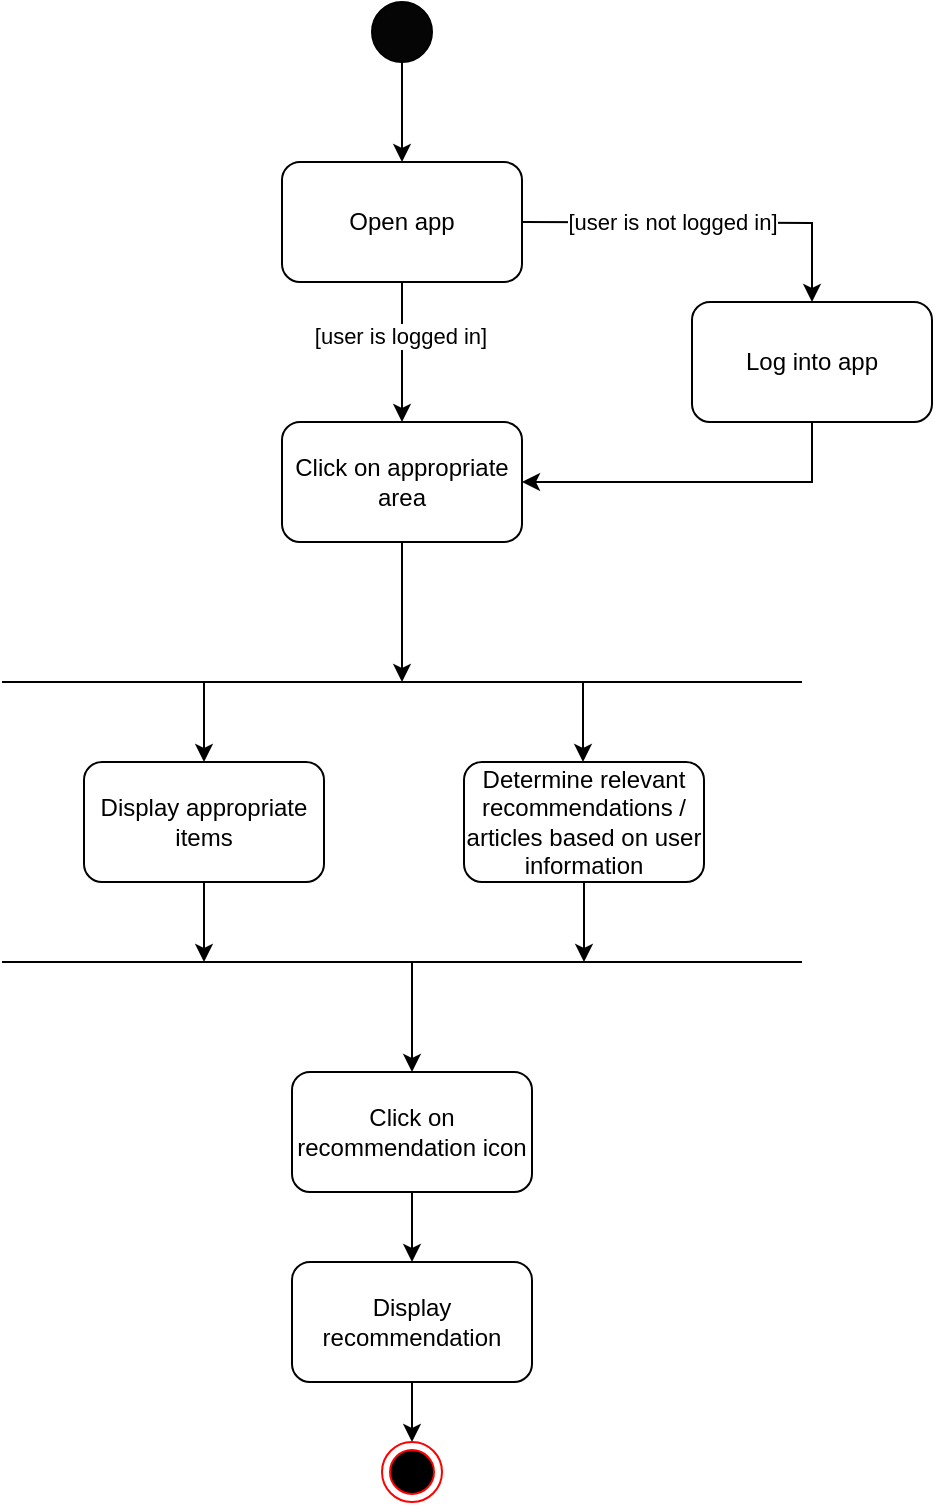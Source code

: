 <mxfile version="20.4.0" type="github">
  <diagram id="nPuME2crnnW3aW1Ezi_L" name="Page-1">
    <mxGraphModel dx="1673" dy="887" grid="0" gridSize="10" guides="1" tooltips="1" connect="1" arrows="1" fold="1" page="1" pageScale="1" pageWidth="827" pageHeight="1169" math="0" shadow="0">
      <root>
        <mxCell id="0" />
        <mxCell id="1" parent="0" />
        <mxCell id="KCT2T_2WVP6uUBoKl98X-1" value="" style="edgeStyle=orthogonalEdgeStyle;rounded=0;orthogonalLoop=1;jettySize=auto;html=1;" parent="1" source="KCT2T_2WVP6uUBoKl98X-2" target="KCT2T_2WVP6uUBoKl98X-5" edge="1">
          <mxGeometry relative="1" as="geometry" />
        </mxCell>
        <mxCell id="KCT2T_2WVP6uUBoKl98X-2" value="" style="ellipse;whiteSpace=wrap;html=1;direction=east;fillColor=#050505;" parent="1" vertex="1">
          <mxGeometry x="394" y="20" width="30" height="30" as="geometry" />
        </mxCell>
        <mxCell id="KCT2T_2WVP6uUBoKl98X-3" value="" style="edgeStyle=orthogonalEdgeStyle;rounded=0;orthogonalLoop=1;jettySize=auto;html=1;" parent="1" source="KCT2T_2WVP6uUBoKl98X-5" target="KCT2T_2WVP6uUBoKl98X-11" edge="1">
          <mxGeometry relative="1" as="geometry" />
        </mxCell>
        <mxCell id="KCT2T_2WVP6uUBoKl98X-4" value="[user is logged in]" style="edgeLabel;html=1;align=center;verticalAlign=middle;resizable=0;points=[];" parent="KCT2T_2WVP6uUBoKl98X-3" vertex="1" connectable="0">
          <mxGeometry x="-0.25" y="-1" relative="1" as="geometry">
            <mxPoint as="offset" />
          </mxGeometry>
        </mxCell>
        <mxCell id="KCT2T_2WVP6uUBoKl98X-5" value="Open app" style="rounded=1;whiteSpace=wrap;html=1;fillColor=#FFFFFF;" parent="1" vertex="1">
          <mxGeometry x="349" y="100" width="120" height="60" as="geometry" />
        </mxCell>
        <mxCell id="KCT2T_2WVP6uUBoKl98X-6" style="edgeStyle=orthogonalEdgeStyle;rounded=0;orthogonalLoop=1;jettySize=auto;html=1;entryX=0.5;entryY=0;entryDx=0;entryDy=0;" parent="1" source="KCT2T_2WVP6uUBoKl98X-11" edge="1">
          <mxGeometry relative="1" as="geometry">
            <mxPoint x="409" y="360" as="targetPoint" />
          </mxGeometry>
        </mxCell>
        <mxCell id="KCT2T_2WVP6uUBoKl98X-11" value="Click on appropriate area" style="rounded=1;whiteSpace=wrap;html=1;fillColor=#FFFFFF;" parent="1" vertex="1">
          <mxGeometry x="349" y="230" width="120" height="60" as="geometry" />
        </mxCell>
        <mxCell id="KCT2T_2WVP6uUBoKl98X-60" style="edgeStyle=orthogonalEdgeStyle;rounded=0;orthogonalLoop=1;jettySize=auto;html=1;" parent="1" source="KCT2T_2WVP6uUBoKl98X-13" edge="1">
          <mxGeometry relative="1" as="geometry">
            <mxPoint x="310" y="500" as="targetPoint" />
          </mxGeometry>
        </mxCell>
        <mxCell id="KCT2T_2WVP6uUBoKl98X-13" value="Display appropriate items" style="rounded=1;whiteSpace=wrap;html=1;fillColor=#FFFFFF;" parent="1" vertex="1">
          <mxGeometry x="250" y="400" width="120" height="60" as="geometry" />
        </mxCell>
        <mxCell id="KCT2T_2WVP6uUBoKl98X-54" value="" style="edgeStyle=orthogonalEdgeStyle;rounded=0;orthogonalLoop=1;jettySize=auto;html=1;" parent="1" source="KCT2T_2WVP6uUBoKl98X-51" target="KCT2T_2WVP6uUBoKl98X-53" edge="1">
          <mxGeometry relative="1" as="geometry" />
        </mxCell>
        <mxCell id="KCT2T_2WVP6uUBoKl98X-51" value="Click on recommendation icon" style="rounded=1;whiteSpace=wrap;html=1;fillColor=#FFFFFF;" parent="1" vertex="1">
          <mxGeometry x="354" y="555" width="120" height="60" as="geometry" />
        </mxCell>
        <mxCell id="KCT2T_2WVP6uUBoKl98X-64" style="edgeStyle=orthogonalEdgeStyle;rounded=0;orthogonalLoop=1;jettySize=auto;html=1;entryX=0.5;entryY=0;entryDx=0;entryDy=0;" parent="1" source="KCT2T_2WVP6uUBoKl98X-53" edge="1">
          <mxGeometry relative="1" as="geometry">
            <mxPoint x="414" y="740" as="targetPoint" />
          </mxGeometry>
        </mxCell>
        <mxCell id="KCT2T_2WVP6uUBoKl98X-53" value="Display recommendation" style="rounded=1;whiteSpace=wrap;html=1;fillColor=#FFFFFF;" parent="1" vertex="1">
          <mxGeometry x="354" y="650" width="120" height="60" as="geometry" />
        </mxCell>
        <mxCell id="KCT2T_2WVP6uUBoKl98X-55" value="" style="endArrow=none;html=1;rounded=0;" parent="1" edge="1">
          <mxGeometry width="50" height="50" relative="1" as="geometry">
            <mxPoint x="209" y="360" as="sourcePoint" />
            <mxPoint x="609" y="360" as="targetPoint" />
          </mxGeometry>
        </mxCell>
        <mxCell id="KCT2T_2WVP6uUBoKl98X-56" value="" style="endArrow=none;html=1;rounded=0;" parent="1" edge="1">
          <mxGeometry width="50" height="50" relative="1" as="geometry">
            <mxPoint x="209" y="500" as="sourcePoint" />
            <mxPoint x="609" y="500" as="targetPoint" />
          </mxGeometry>
        </mxCell>
        <mxCell id="KCT2T_2WVP6uUBoKl98X-61" style="edgeStyle=orthogonalEdgeStyle;rounded=0;orthogonalLoop=1;jettySize=auto;html=1;" parent="1" source="KCT2T_2WVP6uUBoKl98X-57" edge="1">
          <mxGeometry relative="1" as="geometry">
            <mxPoint x="500" y="500" as="targetPoint" />
          </mxGeometry>
        </mxCell>
        <mxCell id="KCT2T_2WVP6uUBoKl98X-57" value="Determine relevant recommendations / articles based on user information" style="rounded=1;whiteSpace=wrap;html=1;fillColor=#FFFFFF;" parent="1" vertex="1">
          <mxGeometry x="440" y="400" width="120" height="60" as="geometry" />
        </mxCell>
        <mxCell id="KCT2T_2WVP6uUBoKl98X-58" value="" style="endArrow=classic;html=1;rounded=0;entryX=0.5;entryY=0;entryDx=0;entryDy=0;" parent="1" target="KCT2T_2WVP6uUBoKl98X-13" edge="1">
          <mxGeometry width="50" height="50" relative="1" as="geometry">
            <mxPoint x="310" y="360" as="sourcePoint" />
            <mxPoint x="440" y="440" as="targetPoint" />
          </mxGeometry>
        </mxCell>
        <mxCell id="KCT2T_2WVP6uUBoKl98X-59" value="" style="endArrow=classic;html=1;rounded=0;entryX=0.5;entryY=0;entryDx=0;entryDy=0;" parent="1" edge="1">
          <mxGeometry width="50" height="50" relative="1" as="geometry">
            <mxPoint x="499.5" y="360" as="sourcePoint" />
            <mxPoint x="499.5" y="400" as="targetPoint" />
          </mxGeometry>
        </mxCell>
        <mxCell id="KCT2T_2WVP6uUBoKl98X-62" value="" style="endArrow=classic;html=1;rounded=0;entryX=0.5;entryY=0;entryDx=0;entryDy=0;" parent="1" target="KCT2T_2WVP6uUBoKl98X-51" edge="1">
          <mxGeometry width="50" height="50" relative="1" as="geometry">
            <mxPoint x="414" y="500" as="sourcePoint" />
            <mxPoint x="414" y="550" as="targetPoint" />
          </mxGeometry>
        </mxCell>
        <mxCell id="KCT2T_2WVP6uUBoKl98X-65" style="edgeStyle=orthogonalEdgeStyle;rounded=0;orthogonalLoop=1;jettySize=auto;html=1;entryX=0.5;entryY=0;entryDx=0;entryDy=0;" parent="1" target="KCT2T_2WVP6uUBoKl98X-68" edge="1">
          <mxGeometry relative="1" as="geometry">
            <mxPoint x="469" y="130" as="sourcePoint" />
          </mxGeometry>
        </mxCell>
        <mxCell id="KCT2T_2WVP6uUBoKl98X-66" value="[user is not logged in]" style="edgeLabel;html=1;align=center;verticalAlign=middle;resizable=0;points=[];" parent="KCT2T_2WVP6uUBoKl98X-65" vertex="1" connectable="0">
          <mxGeometry x="-0.535" y="-2" relative="1" as="geometry">
            <mxPoint x="32" y="-2" as="offset" />
          </mxGeometry>
        </mxCell>
        <mxCell id="KCT2T_2WVP6uUBoKl98X-67" style="edgeStyle=orthogonalEdgeStyle;rounded=0;orthogonalLoop=1;jettySize=auto;html=1;entryX=1;entryY=0.5;entryDx=0;entryDy=0;" parent="1" source="KCT2T_2WVP6uUBoKl98X-68" target="KCT2T_2WVP6uUBoKl98X-11" edge="1">
          <mxGeometry relative="1" as="geometry">
            <mxPoint x="469" y="267.02" as="targetPoint" />
            <Array as="points">
              <mxPoint x="614" y="260" />
            </Array>
          </mxGeometry>
        </mxCell>
        <mxCell id="KCT2T_2WVP6uUBoKl98X-68" value="Log into app" style="rounded=1;whiteSpace=wrap;html=1;fillColor=#FFFFFF;" parent="1" vertex="1">
          <mxGeometry x="554" y="170" width="120" height="60" as="geometry" />
        </mxCell>
        <mxCell id="Fvf-_vX8oUPzfXUY2lq6-1" value="" style="ellipse;html=1;shape=endState;fillColor=#000000;strokeColor=#ff0000;" vertex="1" parent="1">
          <mxGeometry x="399" y="740" width="30" height="30" as="geometry" />
        </mxCell>
      </root>
    </mxGraphModel>
  </diagram>
</mxfile>
